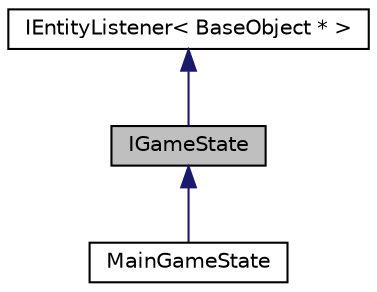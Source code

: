 digraph G
{
  edge [fontname="Helvetica",fontsize="10",labelfontname="Helvetica",labelfontsize="10"];
  node [fontname="Helvetica",fontsize="10",shape=record];
  Node1 [label="IGameState",height=0.2,width=0.4,color="black", fillcolor="grey75", style="filled" fontcolor="black"];
  Node2 -> Node1 [dir="back",color="midnightblue",fontsize="10",style="solid",fontname="Helvetica"];
  Node2 [label="IEntityListener\< BaseObject * \>",height=0.2,width=0.4,color="black", fillcolor="white", style="filled",URL="$class_i_entity_listener.html"];
  Node1 -> Node3 [dir="back",color="midnightblue",fontsize="10",style="solid",fontname="Helvetica"];
  Node3 [label="MainGameState",height=0.2,width=0.4,color="black", fillcolor="white", style="filled",URL="$class_main_game_state.html"];
}
